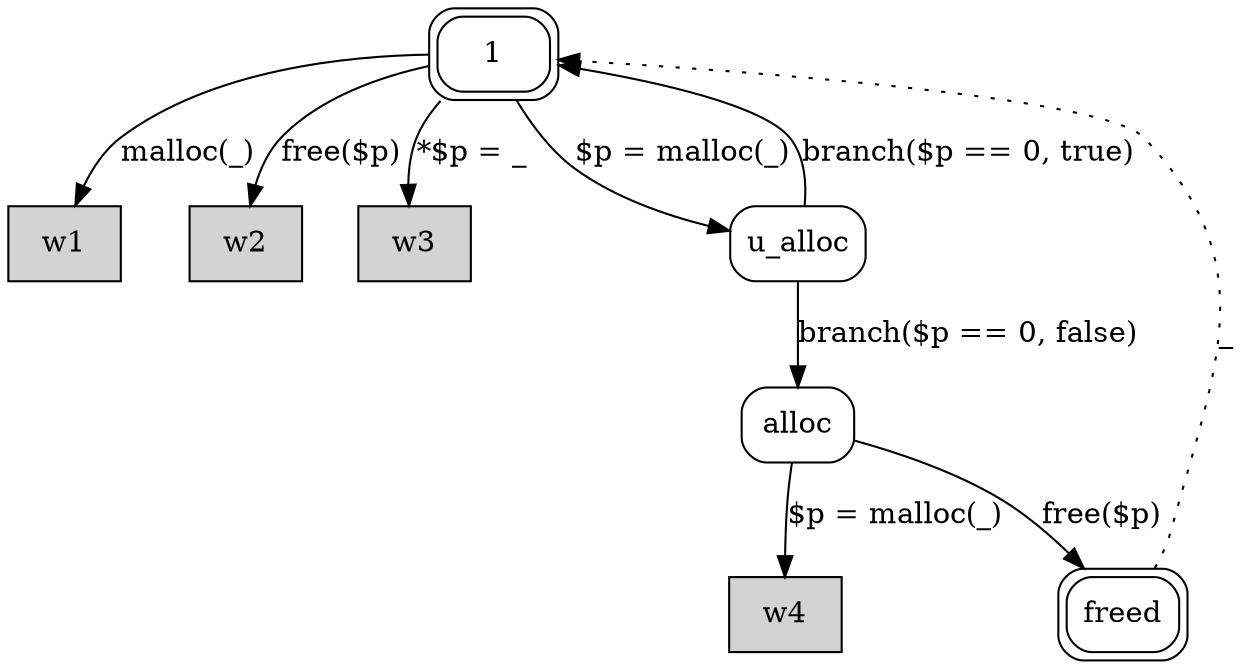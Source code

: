 digraph file {
  node [shape=box, style=rounded];
  node [peripheries=2]; 1 freed; node [peripheries=1];
  node [style=filled]; w1 w2 w3 w4; node [style=rounded]
  1 -> w1	[label="malloc(_)"];
  1 -> w2	[label="free($p)"];
  1 -> w3	[label="*$p = _"];
  1 -> u_alloc	[label="$p = malloc(_)"];
  u_alloc -> 1	[label="branch($p == 0, true)"];
  u_alloc -> alloc	[label="branch($p == 0, false)"];
  alloc -> w4	[label="$p = malloc(_)"];
  alloc -> freed	[label="free($p)"];
  freed -> 1	[style=dotted, label="_"];
}